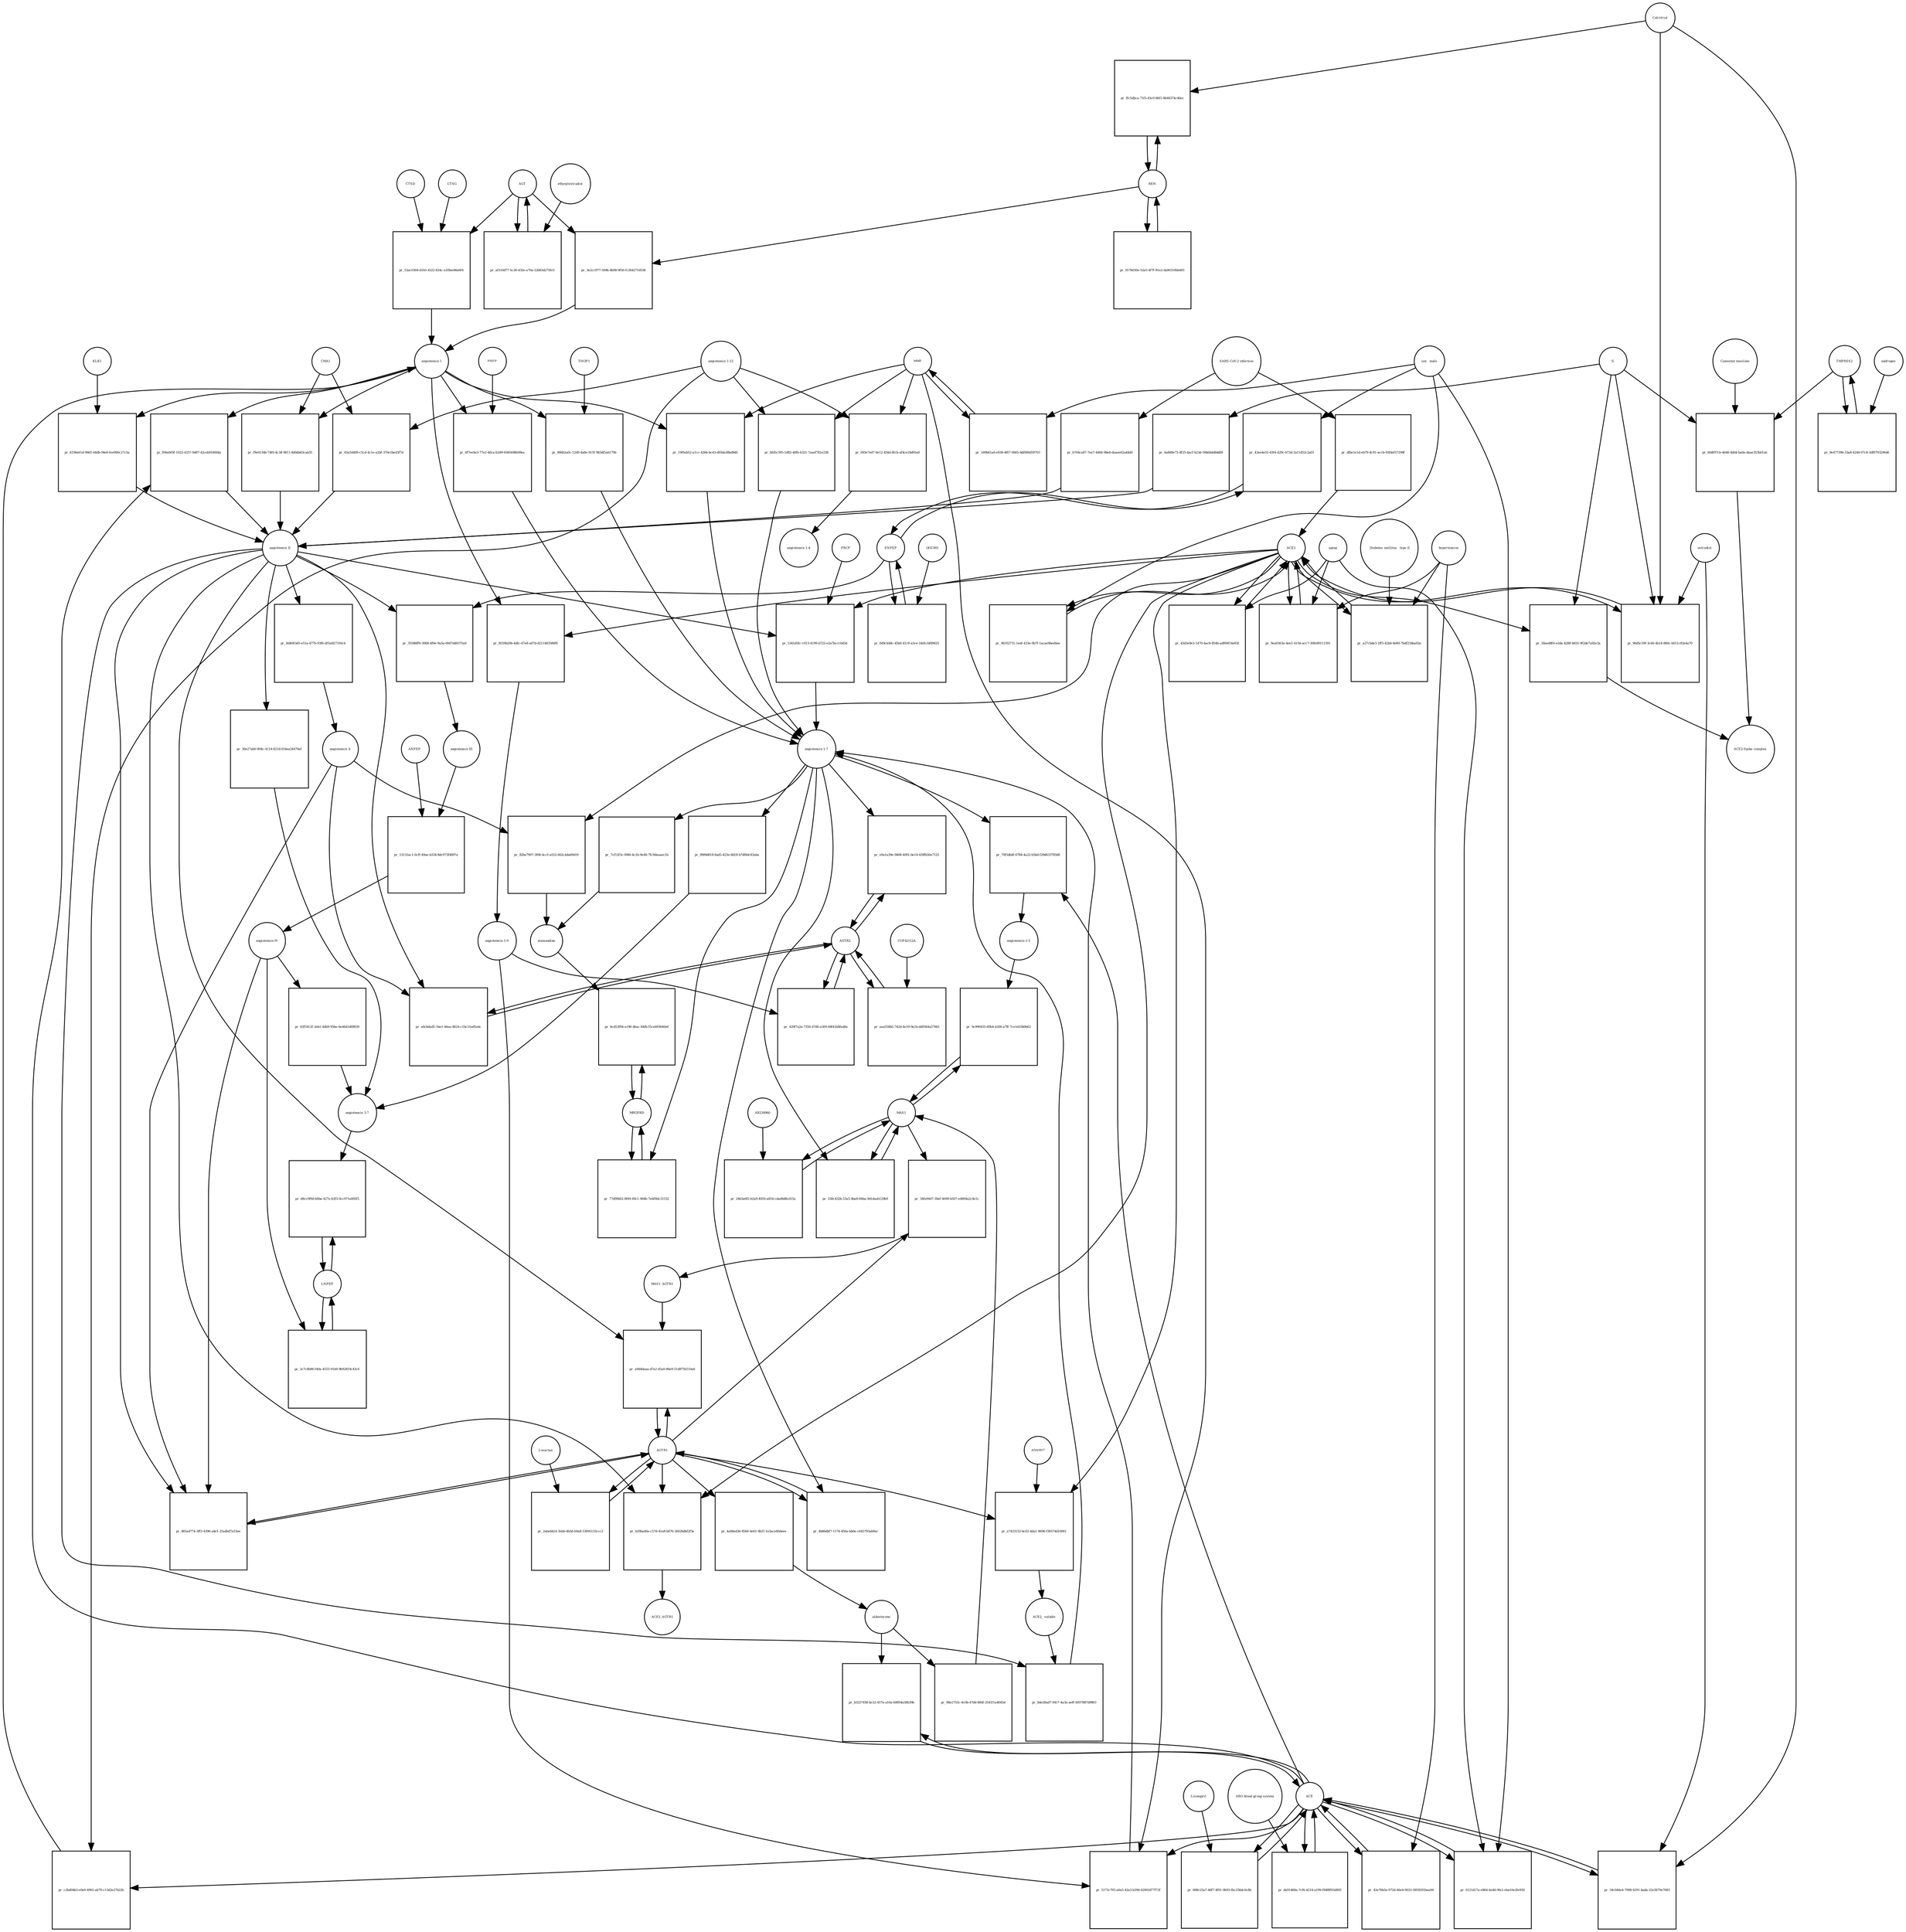 strict digraph  {
"angiotensin I" [annotation="urn_miriam_obo.chebi_CHEBI%3A2718", bipartite=0, cls="simple chemical", fontsize=4, label="angiotensin I", shape=circle];
"pr_f06a005f-1022-4337-9d87-42ceb918004a" [annotation="", bipartite=1, cls=process, fontsize=4, label="pr_f06a005f-1022-4337-9d87-42ceb918004a", shape=square];
"angiotensin II" [annotation="urn_miriam_obo.chebi_CHEBI%3A48432", bipartite=0, cls="simple chemical", fontsize=4, label="angiotensin II", shape=circle];
ACE [annotation="urn_miriam_hgnc_HGNC%3A2707", bipartite=0, cls=macromolecule, fontsize=4, label=ACE, shape=circle];
"pr_8559b20b-4dfc-47e8-a07d-d211483586f8" [annotation="", bipartite=1, cls=process, fontsize=4, label="pr_8559b20b-4dfc-47e8-a07d-d211483586f8", shape=square];
"angiotensin 1-9" [annotation="urn_miriam_obo.chebi_CHEBI%3A80128", bipartite=0, cls="simple chemical", fontsize=4, label="angiotensin 1-9", shape=circle];
ACE2 [annotation="urn_miriam_hgnc_HGNC%3A13557", bipartite=0, cls=macromolecule, fontsize=4, label=ACE2, shape=circle];
"pr_5173c795-a6a5-42a3-b394-62002d77f72f" [annotation="", bipartite=1, cls=process, fontsize=4, label="pr_5173c795-a6a5-42a3-b394-62002d77f72f", shape=square];
"angiotensin 1-7" [annotation="urn_miriam_obo.chebi_CHEBI%3A55438", bipartite=0, cls="simple chemical", fontsize=4, label="angiotensin 1-7", shape=circle];
MME [annotation="", bipartite=0, cls=macromolecule, fontsize=4, label=MME, shape=circle];
"pr_5341d5fc-c913-4199-b722-e2a7bccc645d" [annotation="", bipartite=1, cls=process, fontsize=4, label="pr_5341d5fc-c913-4199-b722-e2a7bccc645d", shape=square];
PRCP [annotation="urn_miriam_hgnc_HGNC%3A9344", bipartite=0, cls=macromolecule, fontsize=4, label=PRCP, shape=circle];
"pr_70f5db4f-6784-4a22-b5bd-f29d63378568" [annotation="", bipartite=1, cls=process, fontsize=4, label="pr_70f5db4f-6784-4a22-b5bd-f29d63378568", shape=square];
"angiotensin 1-5" [annotation="urn_miriam_obo.chebi_CHEBI%3A80129", bipartite=0, cls="simple chemical", fontsize=4, label="angiotensin 1-5", shape=circle];
REN [annotation="urn_miriam_hgnc_HGNC%3A9958", bipartite=0, cls=macromolecule, fontsize=4, label=REN, shape=circle];
"pr_ffc5dbca-71f5-43c0-86f1-8648374c46ec" [annotation="", bipartite=1, cls="omitted process", fontsize=4, label="pr_ffc5dbca-71f5-43c0-86f1-8648374c46ec", shape=square];
Calcitriol [annotation="urn_miriam_obo.chebi_CHEBI%3A17823", bipartite=0, cls="simple chemical", fontsize=4, label=Calcitriol, shape=circle];
AGT [annotation="urn_miriam_hgnc_HGNC%3A333", bipartite=0, cls=macromolecule, fontsize=4, label=AGT, shape=circle];
"pr_3e2cc977-569b-4b98-9f56-fc264271d558" [annotation="", bipartite=1, cls=process, fontsize=4, label="pr_3e2cc977-569b-4b98-9f56-fc264271d558", shape=square];
"pr_19f0ab52-a1cc-4266-bc43-d93da58bd9d0" [annotation="", bipartite=1, cls=process, fontsize=4, label="pr_19f0ab52-a1cc-4266-bc43-d93da58bd9d0", shape=square];
MAS1 [annotation="urn_miriam_hgnc_HGNC%3A6899", bipartite=0, cls=macromolecule, fontsize=4, label=MAS1, shape=circle];
"pr_9c990435-60b4-4206-a7ff-7ce1d10b0b62" [annotation="", bipartite=1, cls=process, fontsize=4, label="pr_9c990435-60b4-4206-a7ff-7ce1d10b0b62", shape=square];
"pr_7cf12f3c-f086-4c1b-9e48-7fc9deaaec1b" [annotation="", bipartite=1, cls=process, fontsize=4, label="pr_7cf12f3c-f086-4c1b-9e48-7fc9deaaec1b", shape=square];
alamandine [annotation="urn_miriam_pubchem.compound_44192273", bipartite=0, cls="simple chemical", fontsize=4, label=alamandine, shape=circle];
"pr_8d4063d5-e51a-477b-93f6-d55a827316cb" [annotation="", bipartite=1, cls=process, fontsize=4, label="pr_8d4063d5-e51a-477b-93f6-d55a827316cb", shape=square];
"angiotensin A" [annotation="urn_miriam_kegg.compound_C20970|urn_miriam_pubchem.compound_91691124", bipartite=0, cls="simple chemical", fontsize=4, label="angiotensin A", shape=circle];
"pr_82be7907-3f06-4ccf-a552-662c4da69d19" [annotation="", bipartite=1, cls=process, fontsize=4, label="pr_82be7907-3f06-4ccf-a552-662c4da69d19", shape=square];
"pr_35586ff0-3068-4f9e-9a5a-00d7d48375a9" [annotation="", bipartite=1, cls=process, fontsize=4, label="pr_35586ff0-3068-4f9e-9a5a-00d7d48375a9", shape=square];
"angiotensin III" [annotation="urn_miriam_obo.chebi_CHEBI%3A89666", bipartite=0, cls="simple chemical", fontsize=4, label="angiotensin III", shape=circle];
ENPEP [annotation="urn_miriam_hgnc_HGNC%3A3355", bipartite=0, cls=macromolecule, fontsize=4, label=ENPEP, shape=circle];
"pr_13131ac1-0cff-49ae-b334-8dc973f4897a" [annotation="", bipartite=1, cls=process, fontsize=4, label="pr_13131ac1-0cff-49ae-b334-8dc973f4897a", shape=square];
"angiotensin IV" [annotation="urn_miriam_obo.chebi_CHEBI%3A80127", bipartite=0, cls="simple chemical", fontsize=4, label="angiotensin IV", shape=circle];
"ANPEP " [annotation="urn_miriam_hgnc_HGNC%3A500", bipartite=0, cls=macromolecule, fontsize=4, label="ANPEP ", shape=circle];
AGTR2 [annotation="urn_miriam_hgnc_HGNC%3A338", bipartite=0, cls=macromolecule, fontsize=4, label=AGTR2, shape=circle];
"pr_aaa558b5-742d-4e19-9a1b-dd9364a57861" [annotation="", bipartite=1, cls=process, fontsize=4, label="pr_aaa558b5-742d-4e19-9a1b-dd9364a57861", shape=square];
CGP42112A [annotation="urn_miriam_obo.chebi_CHEBI%3A147302", bipartite=0, cls="simple chemical", fontsize=4, label=CGP42112A, shape=circle];
"pr_917b030e-52a5-4f7f-91e2-da90310bb493" [annotation="", bipartite=1, cls=process, fontsize=4, label="pr_917b030e-52a5-4f7f-91e2-da90310bb493", shape=square];
"pr_a7433152-bc62-4da1-8696-f30574d10001" [annotation="", bipartite=1, cls=process, fontsize=4, label="pr_a7433152-bc62-4da1-8696-f30574d10001", shape=square];
"ACE2_ soluble" [annotation="urn_miriam_hgnc.symbol_ACE2", bipartite=0, cls=macromolecule, fontsize=4, label="ACE2_ soluble", shape=circle];
ADAM17 [annotation="urn_miriam_hgnc_HGNC%3A195", bipartite=0, cls=macromolecule, fontsize=4, label=ADAM17, shape=circle];
AGTR1 [annotation="urn_miriam_hgnc_HGNC%3A336", bipartite=0, cls=macromolecule, fontsize=4, label=AGTR1, shape=circle];
"pr_a8cbdad5-1be1-46ea-8624-c1bc31ed5a4c" [annotation="", bipartite=1, cls=process, fontsize=4, label="pr_a8cbdad5-1be1-46ea-8624-c1bc31ed5a4c", shape=square];
MRGPRD [annotation="urn_miriam_hgnc_HGNC%3A29626", bipartite=0, cls=macromolecule, fontsize=4, label=MRGPRD, shape=circle];
"pr_bcd53f94-a196-4bac-84fb-f5ceb93640e6" [annotation="", bipartite=1, cls=process, fontsize=4, label="pr_bcd53f94-a196-4bac-84fb-f5ceb93640e6", shape=square];
"pr_8de28ad7-9417-4a3a-aeff-b937887d9803" [annotation="", bipartite=1, cls=process, fontsize=4, label="pr_8de28ad7-9417-4a3a-aeff-b937887d9803", shape=square];
"pr_96352731-1eaf-433e-9b7f-1acae9bed4ae" [annotation="", bipartite=1, cls=process, fontsize=4, label="pr_96352731-1eaf-433e-9b7f-1acae9bed4ae", shape=square];
"sex_ male" [annotation=urn_miriam_mesh_D008297, bipartite=0, cls=phenotype, fontsize=4, label="sex_ male", shape=circle];
"pr_6a8d9e73-8f25-4acf-b23d-598d44d8ddf8" [annotation="", bipartite=1, cls=process, fontsize=4, label="pr_6a8d9e73-8f25-4acf-b23d-598d44d8ddf8", shape=square];
S [annotation="urn_miriam_uniprot_P0DTC2|urn_miriam_uniprot_P59594", bipartite=0, cls=macromolecule, fontsize=4, label=S, shape=circle];
"pr_865a4774-3ff2-4396-a4e1-25a4bd7a53ee" [annotation="", bipartite=1, cls=process, fontsize=4, label="pr_865a4774-3ff2-4396-a4e1-25a4bd7a53ee", shape=square];
"pr_b29ba40a-c57d-41a8-b676-26026dbf2f5e" [annotation="", bipartite=1, cls=process, fontsize=4, label="pr_b29ba40a-c57d-41a8-b676-26026dbf2f5e", shape=square];
ACE2_AGTR1 [annotation=urn_miriam_pubmed_25225202, bipartite=0, cls=complex, fontsize=4, label=ACE2_AGTR1, shape=circle];
"pr_30aed8f4-e2da-4288-b655-9f2de7a92e3a" [annotation="", bipartite=1, cls=process, fontsize=4, label="pr_30aed8f4-e2da-4288-b655-9f2de7a92e3a", shape=square];
"ACE2-Spike complex" [annotation=urn_miriam_pubmed_32275855, bipartite=0, cls=complex, fontsize=4, label="ACE2-Spike complex", shape=circle];
"pr_b704ca87-7ea7-4466-98e8-daaee62a44d0" [annotation="", bipartite=1, cls=process, fontsize=4, label="pr_b704ca87-7ea7-4466-98e8-daaee62a44d0", shape=square];
"SARS-CoV-2 infection" [annotation="urn_miriam_taxonomy_2697049|urn_miriam_mesh_C000657245", bipartite=0, cls=phenotype, fontsize=4, label="SARS-CoV-2 infection", shape=circle];
"angiotensin 1-12" [annotation=urn_miriam_pubmed_27465904, bipartite=0, cls="simple chemical", fontsize=4, label="angiotensin 1-12", shape=circle];
"pr_65a54409-c5cd-4c1e-a2bf-376e1be43f7d" [annotation="", bipartite=1, cls=process, fontsize=4, label="pr_65a54409-c5cd-4c1e-a2bf-376e1be43f7d", shape=square];
CMA1 [annotation="urn_miriam_hgnc_HGNC%3A2097", bipartite=0, cls=macromolecule, fontsize=4, label=CMA1, shape=circle];
TMPRSS2 [annotation="urn_miriam_hgnc_HGNC%3A11876", bipartite=0, cls=macromolecule, fontsize=4, label=TMPRSS2, shape=circle];
"pr_9e47739b-33a8-4248-97c8-3df879329646" [annotation="", bipartite=1, cls="omitted process", fontsize=4, label="pr_9e47739b-33a8-4248-97c8-3df879329646", shape=square];
androgen [annotation="urn_miriam_obo.chebi_CHEBI%3A50113", bipartite=0, cls="simple chemical", fontsize=4, label=androgen, shape=circle];
"pr_093e7ed7-0e12-454d-8fcb-af4ce18d95a8" [annotation="", bipartite=1, cls=process, fontsize=4, label="pr_093e7ed7-0e12-454d-8fcb-af4ce18d95a8", shape=square];
"angiotensin 1-4" [annotation=urn_miriam_pubmed_22490446, bipartite=0, cls="simple chemical", fontsize=4, label="angiotensin 1-4", shape=circle];
"pr_34fe9447-30ef-4099-b507-e4894a2c4e1c" [annotation="", bipartite=1, cls=process, fontsize=4, label="pr_34fe9447-30ef-4099-b507-e4894a2c4e1c", shape=square];
MAS1_AGTR1 [annotation=urn_miriam_pubmed_15809376, bipartite=0, cls=complex, fontsize=4, label=MAS1_AGTR1, shape=circle];
"pr_a9d4daaa-d7a2-45a0-86e9-51d8756110a6" [annotation="", bipartite=1, cls=process, fontsize=4, label="pr_a9d4daaa-d7a2-45a0-86e9-51d8756110a6", shape=square];
"pr_688c25a7-46f7-4f01-9b93-fbc256dc0c8b" [annotation="", bipartite=1, cls=process, fontsize=4, label="pr_688c25a7-46f7-4f01-9b93-fbc256dc0c8b", shape=square];
Lisinopril [annotation="urn_miriam_obo.chebi_CHEBI%3A43755", bipartite=0, cls="simple chemical", fontsize=4, label=Lisinopril, shape=circle];
"pr_c2bd04b3-e0e6-4902-ab79-c13d2e27b22b" [annotation="", bipartite=1, cls=process, fontsize=4, label="pr_c2bd04b3-e0e6-4902-ab79-c13d2e27b22b", shape=square];
LNPEP [annotation="urn_miriam_hgnc_HGNC%3A6656", bipartite=0, cls=macromolecule, fontsize=4, label=LNPEP, shape=circle];
"pr_3c7c8b96-f40a-4555-91b9-9b92819c43c6" [annotation="", bipartite=1, cls=process, fontsize=4, label="pr_3c7c8b96-f40a-4555-91b9-9b92819c43c6", shape=square];
"pr_bfd5c395-1d82-40fb-b321-7aaef781e238" [annotation="", bipartite=1, cls=process, fontsize=4, label="pr_bfd5c395-1d82-40fb-b321-7aaef781e238", shape=square];
"pr_24b3a6f2-b2a9-4059-a854-cdad8d8cd15a" [annotation="", bipartite=1, cls=process, fontsize=4, label="pr_24b3a6f2-b2a9-4059-a854-cdad8d8cd15a", shape=square];
AR234960 [annotation="urn_miriam_pubchem.compound_146025955", bipartite=0, cls="simple chemical", fontsize=4, label=AR234960, shape=circle];
"pr_0d9c448c-45b0-41c9-a3ce-24d1cbf89625" [annotation="", bipartite=1, cls=process, fontsize=4, label="pr_0d9c448c-45b0-41c9-a3ce-24d1cbf89625", shape=square];
QGC001 [annotation=urn_miriam_pubmed_24337978, bipartite=0, cls="simple chemical", fontsize=4, label=QGC001, shape=circle];
"pr_52ac0304-d1b5-4522-824c-a1f8ee86e6f4" [annotation="", bipartite=1, cls=process, fontsize=4, label="pr_52ac0304-d1b5-4522-824c-a1f8ee86e6f4", shape=square];
CTSD [annotation="urn_miriam_hgnc_HGNC%3A2529", bipartite=0, cls=macromolecule, fontsize=4, label=CTSD, shape=circle];
CTSG [annotation="urn_miriam_hgnc_HGNC%3A2532", bipartite=0, cls=macromolecule, fontsize=4, label=CTSG, shape=circle];
"pr_f9e0134b-74f0-4c34-9811-8d0ddd3cab35" [annotation="", bipartite=1, cls=process, fontsize=4, label="pr_f9e0134b-74f0-4c34-9811-8d0ddd3cab35", shape=square];
"pr_6196e61d-9665-44db-94e6-fee990c27c5a" [annotation="", bipartite=1, cls=process, fontsize=4, label="pr_6196e61d-9665-44db-94e6-fee990c27c5a", shape=square];
KLK1 [annotation="urn_miriam_hgnc_HGNC%3A6357", bipartite=0, cls=macromolecule, fontsize=4, label=KLK1, shape=circle];
"pr_866b2a0c-12d9-4a8e-915f-983df5a6179b" [annotation="", bipartite=1, cls=process, fontsize=4, label="pr_866b2a0c-12d9-4a8e-915f-983df5a6179b", shape=square];
THOP1 [annotation="urn_miriam_hgnc_HGNC%3A11793", bipartite=0, cls=macromolecule, fontsize=4, label=THOP1, shape=circle];
"pr_6f7ee9a3-77e2-40ca-b3d9-6585698b99ea" [annotation="", bipartite=1, cls=process, fontsize=4, label="pr_6f7ee9a3-77e2-40ca-b3d9-6585698b99ea", shape=square];
PREP [annotation="urn_miriam_hgnc_HGNC%3A9358", bipartite=0, cls=macromolecule, fontsize=4, label=PREP, shape=circle];
"pr_2abebb14-3ebb-4b3d-b9a8-53095133ccc2" [annotation="", bipartite=1, cls=process, fontsize=4, label="pr_2abebb14-3ebb-4b3d-b9a8-53095133ccc2", shape=square];
Losartan [annotation="urn_miriam_obo.chebi_CHEBI%3A6541", bipartite=0, cls="simple chemical", fontsize=4, label=Losartan, shape=circle];
"pr_4b86dbf7-1174-456a-bb0e-c645793ab9ac" [annotation="", bipartite=1, cls=process, fontsize=4, label="pr_4b86dbf7-1174-456a-bb0e-c645793ab9ac", shape=square];
"pr_e9a1a39e-9468-4001-be14-439fb50e7125" [annotation="", bipartite=1, cls=process, fontsize=4, label="pr_e9a1a39e-9468-4001-be14-439fb50e7125", shape=square];
"pr_420f7a2a-7356-47d6-a369-68f41b8fed8a" [annotation="", bipartite=1, cls=process, fontsize=4, label="pr_420f7a2a-7356-47d6-a369-68f41b8fed8a", shape=square];
"pr_558c432b-53a5-4ba8-84ba-9d1daeb129b9" [annotation="", bipartite=1, cls=process, fontsize=4, label="pr_558c432b-53a5-4ba8-84ba-9d1daeb129b9", shape=square];
"pr_77d09b02-8f49-49c1-964b-7e609dc31532" [annotation="", bipartite=1, cls=process, fontsize=4, label="pr_77d09b02-8f49-49c1-964b-7e609dc31532", shape=square];
"pr_f889d818-8ad5-423e-8d18-b7df8dc83aba" [annotation="", bipartite=1, cls=process, fontsize=4, label="pr_f889d818-8ad5-423e-8d18-b7df8dc83aba", shape=square];
"angiotensin 3-7" [annotation=urn_miriam_pubmed_30934934, bipartite=0, cls="simple chemical", fontsize=4, label="angiotensin 3-7", shape=circle];
"pr_36e27ab0-904c-4114-821d-654ea24470ef" [annotation="", bipartite=1, cls=process, fontsize=4, label="pr_36e27ab0-904c-4114-821d-654ea24470ef", shape=square];
"pr_b5f5412f-3eb1-4db9-95be-6e46d1d69839" [annotation="", bipartite=1, cls=process, fontsize=4, label="pr_b5f5412f-3eb1-4db9-95be-6e46d1d69839", shape=square];
"pr_60df97cb-4648-4dd4-ba0a-daae353b01ab" [annotation="", bipartite=1, cls="omitted process", fontsize=4, label="pr_60df97cb-4648-4dd4-ba0a-daae353b01ab", shape=square];
"Camostat mesilate" [annotation="urn_miriam_obo.chebi_CHEBI%3A135632", bipartite=0, cls="simple chemical", fontsize=4, label="Camostat mesilate", shape=circle];
"pr_d8cc9f9d-b0be-427e-b3f3-0cc971a005f5" [annotation="", bipartite=1, cls=process, fontsize=4, label="pr_d8cc9f9d-b0be-427e-b3f3-0cc971a005f5", shape=square];
"pr_96d5c59f-3c66-4b14-880c-b011c83e4a70" [annotation="", bipartite=1, cls="omitted process", fontsize=4, label="pr_96d5c59f-3c66-4b14-880c-b011c83e4a70", shape=square];
estradiol [annotation="urn_miriam_obo.chebi_CHEBI%3A16469", bipartite=0, cls="simple chemical", fontsize=4, label=estradiol, shape=circle];
"pr_af310d77-5c26-432e-a70a-22b83d275fe5" [annotation="", bipartite=1, cls="omitted process", fontsize=4, label="pr_af310d77-5c26-432e-a70a-22b83d275fe5", shape=square];
ethynylestradiol [annotation="urn_miriam_obo.chebi_CHEBI%3A4903", bipartite=0, cls="simple chemical", fontsize=4, label=ethynylestradiol, shape=circle];
"pr_dfbe1e1d-eb79-4c91-accb-93f4af57298f" [annotation="", bipartite=1, cls=process, fontsize=4, label="pr_dfbe1e1d-eb79-4c91-accb-93f4af57298f", shape=square];
"pr_0121d17a-e864-4e46-9fa1-eba10e2fe930" [annotation="", bipartite=1, cls=process, fontsize=4, label="pr_0121d17a-e864-4e46-9fa1-eba10e2fe930", shape=square];
aging [annotation="urn_miriam_obo.go_GO%3A0007568", bipartite=0, cls=phenotype, fontsize=4, label=aging, shape=circle];
"pr_da91468a-7cf6-4214-a199-f948ff65d905" [annotation="", bipartite=1, cls=process, fontsize=4, label="pr_da91468a-7cf6-4214-a199-f948ff65d905", shape=square];
"ABO blood group system" [annotation=urn_miriam_mesh_D000017, bipartite=0, cls=phenotype, fontsize=4, label="ABO blood group system", shape=circle];
"pr_45d3e9e3-1470-4ac8-854b-adf69f14e83f" [annotation="", bipartite=1, cls="omitted process", fontsize=4, label="pr_45d3e9e3-1470-4ac8-854b-adf69f14e83f", shape=square];
"pr_9ea0363a-4ee1-4154-acc7-30fe89111591" [annotation="", bipartite=1, cls=process, fontsize=4, label="pr_9ea0363a-4ee1-4154-acc7-30fe89111591", shape=square];
hypertension [annotation=urn_miriam_mesh_D006973, bipartite=0, cls=phenotype, fontsize=4, label=hypertension, shape=circle];
"pr_43ee4e51-63f4-429c-b73d-2a11d52c2a01" [annotation="", bipartite=1, cls=process, fontsize=4, label="pr_43ee4e51-63f4-429c-b73d-2a11d52c2a01", shape=square];
"pr_169b61ad-e938-4f67-9065-8df690d59703" [annotation="", bipartite=1, cls=process, fontsize=4, label="pr_169b61ad-e938-4f67-9065-8df690d59703", shape=square];
"pr_b3227458-bc22-457a-a16a-b9854a58b39b" [annotation="", bipartite=1, cls=process, fontsize=4, label="pr_b3227458-bc22-457a-a16a-b9854a58b39b", shape=square];
aldosterone [annotation="urn_miriam_obo.chebi_CHEBI%3A27584", bipartite=0, cls="simple chemical", fontsize=4, label=aldosterone, shape=circle];
"pr_98e2753c-4c0b-47dd-884f-2541f1a4045d" [annotation="", bipartite=1, cls=process, fontsize=4, label="pr_98e2753c-4c0b-47dd-884f-2541f1a4045d", shape=square];
"pr_34c046e4-7098-4291-bada-22e5679e7683" [annotation="", bipartite=1, cls="omitted process", fontsize=4, label="pr_34c046e4-7098-4291-bada-22e5679e7683", shape=square];
"pr_4a84ed36-8566-4e61-8b1f-1e3ace40deee" [annotation="", bipartite=1, cls=process, fontsize=4, label="pr_4a84ed36-8566-4e61-8b1f-1e3ace40deee", shape=square];
"pr_a27cbde3-1ff5-42b4-8e80-7bdf234ba92a" [annotation="", bipartite=1, cls="omitted process", fontsize=4, label="pr_a27cbde3-1ff5-42b4-8e80-7bdf234ba92a", shape=square];
" Diabetes mellitus_ type II" [annotation=urn_miriam_mesh_D003924, bipartite=0, cls=phenotype, fontsize=4, label=" Diabetes mellitus_ type II", shape=circle];
"pr_42e76b5e-072d-46e4-9033-5859291baa94" [annotation="", bipartite=1, cls=process, fontsize=4, label="pr_42e76b5e-072d-46e4-9033-5859291baa94", shape=square];
"angiotensin I" -> "pr_f06a005f-1022-4337-9d87-42ceb918004a"  [annotation="", interaction_type=consumption];
"angiotensin I" -> "pr_8559b20b-4dfc-47e8-a07d-d211483586f8"  [annotation="", interaction_type=consumption];
"angiotensin I" -> "pr_19f0ab52-a1cc-4266-bc43-d93da58bd9d0"  [annotation="", interaction_type=consumption];
"angiotensin I" -> "pr_f9e0134b-74f0-4c34-9811-8d0ddd3cab35"  [annotation="", interaction_type=consumption];
"angiotensin I" -> "pr_6196e61d-9665-44db-94e6-fee990c27c5a"  [annotation="", interaction_type=consumption];
"angiotensin I" -> "pr_866b2a0c-12d9-4a8e-915f-983df5a6179b"  [annotation="", interaction_type=consumption];
"angiotensin I" -> "pr_6f7ee9a3-77e2-40ca-b3d9-6585698b99ea"  [annotation="", interaction_type=consumption];
"pr_f06a005f-1022-4337-9d87-42ceb918004a" -> "angiotensin II"  [annotation="", interaction_type=production];
"angiotensin II" -> "pr_5341d5fc-c913-4199-b722-e2a7bccc645d"  [annotation="", interaction_type=consumption];
"angiotensin II" -> "pr_8d4063d5-e51a-477b-93f6-d55a827316cb"  [annotation="", interaction_type=consumption];
"angiotensin II" -> "pr_35586ff0-3068-4f9e-9a5a-00d7d48375a9"  [annotation="", interaction_type=consumption];
"angiotensin II" -> "pr_a8cbdad5-1be1-46ea-8624-c1bc31ed5a4c"  [annotation="urn_miriam_pubmed_17630322|urn_miriam_taxonomy_9606|urn_miriam_pubmed_17138938", interaction_type=stimulation];
"angiotensin II" -> "pr_8de28ad7-9417-4a3a-aeff-b937887d9803"  [annotation="", interaction_type=consumption];
"angiotensin II" -> "pr_865a4774-3ff2-4396-a4e1-25a4bd7a53ee"  [annotation="urn_miriam_pubmed_26497614|urn_miriam_taxonomy_10116|urn_miriam_pubmed_17630322|urn_miriam_pubmed_32333398|urn_miriam_pubmed_17138938|urn_miriam_taxonomy_9606", interaction_type=stimulation];
"angiotensin II" -> "pr_b29ba40a-c57d-41a8-b676-26026dbf2f5e"  [annotation="urn_miriam_pubmed_25225202|urn_miriam_taxonomy_9606", interaction_type=inhibition];
"angiotensin II" -> "pr_a9d4daaa-d7a2-45a0-86e9-51d8756110a6"  [annotation="urn_miriam_pubmed_15809376|urn_miriam_taxonomy_9606", interaction_type=stimulation];
"angiotensin II" -> "pr_36e27ab0-904c-4114-821d-654ea24470ef"  [annotation="", interaction_type=consumption];
ACE -> "pr_f06a005f-1022-4337-9d87-42ceb918004a"  [annotation="urn_miriam_taxonomy_9606|urn_miriam_pubmed_10969042", interaction_type=catalysis];
ACE -> "pr_5173c795-a6a5-42a3-b394-62002d77f72f"  [annotation="urn_miriam_pubmed_15283675|urn_miriam_taxonomy_9606", interaction_type=catalysis];
ACE -> "pr_70f5db4f-6784-4a22-b5bd-f29d63378568"  [annotation="urn_miriam_pubmed_10969042|urn_miriam_taxonomy_9606", interaction_type=catalysis];
ACE -> "pr_688c25a7-46f7-4f01-9b93-fbc256dc0c8b"  [annotation="", interaction_type=consumption];
ACE -> "pr_c2bd04b3-e0e6-4902-ab79-c13d2e27b22b"  [annotation="urn_miriam_pubmed_22490446|urn_miriam_taxonomy_10116", interaction_type=catalysis];
ACE -> "pr_0121d17a-e864-4e46-9fa1-eba10e2fe930"  [annotation="", interaction_type=consumption];
ACE -> "pr_da91468a-7cf6-4214-a199-f948ff65d905"  [annotation="", interaction_type=consumption];
ACE -> "pr_b3227458-bc22-457a-a16a-b9854a58b39b"  [annotation="", interaction_type=consumption];
ACE -> "pr_34c046e4-7098-4291-bada-22e5679e7683"  [annotation="", interaction_type=consumption];
ACE -> "pr_42e76b5e-072d-46e4-9033-5859291baa94"  [annotation="", interaction_type=consumption];
"pr_8559b20b-4dfc-47e8-a07d-d211483586f8" -> "angiotensin 1-9"  [annotation="", interaction_type=production];
"angiotensin 1-9" -> "pr_5173c795-a6a5-42a3-b394-62002d77f72f"  [annotation="", interaction_type=consumption];
"angiotensin 1-9" -> "pr_420f7a2a-7356-47d6-a369-68f41b8fed8a"  [annotation="urn_miriam_pubmed_30048754|urn_miriam_taxonomy_10116", interaction_type=stimulation];
ACE2 -> "pr_8559b20b-4dfc-47e8-a07d-d211483586f8"  [annotation="urn_miriam_pubmed_10969042|urn_miriam_taxonomy_9606", interaction_type=catalysis];
ACE2 -> "pr_5341d5fc-c913-4199-b722-e2a7bccc645d"  [annotation="urn_miriam_taxonomy_10090|urn_miriam_pubmed_23392115", interaction_type=catalysis];
ACE2 -> "pr_82be7907-3f06-4ccf-a552-662c4da69d19"  [annotation="urn_miriam_pubmed_23446738|urn_miriam_taxonomy_9606", interaction_type=catalysis];
ACE2 -> "pr_a7433152-bc62-4da1-8696-f30574d10001"  [annotation="", interaction_type=consumption];
ACE2 -> "pr_96352731-1eaf-433e-9b7f-1acae9bed4ae"  [annotation="", interaction_type=consumption];
ACE2 -> "pr_b29ba40a-c57d-41a8-b676-26026dbf2f5e"  [annotation="", interaction_type=consumption];
ACE2 -> "pr_30aed8f4-e2da-4288-b655-9f2de7a92e3a"  [annotation="", interaction_type=consumption];
ACE2 -> "pr_96d5c59f-3c66-4b14-880c-b011c83e4a70"  [annotation="", interaction_type=consumption];
ACE2 -> "pr_45d3e9e3-1470-4ac8-854b-adf69f14e83f"  [annotation="", interaction_type=consumption];
ACE2 -> "pr_9ea0363a-4ee1-4154-acc7-30fe89111591"  [annotation="", interaction_type=consumption];
ACE2 -> "pr_a27cbde3-1ff5-42b4-8e80-7bdf234ba92a"  [annotation="", interaction_type=consumption];
"pr_5173c795-a6a5-42a3-b394-62002d77f72f" -> "angiotensin 1-7"  [annotation="", interaction_type=production];
"angiotensin 1-7" -> "pr_70f5db4f-6784-4a22-b5bd-f29d63378568"  [annotation="", interaction_type=consumption];
"angiotensin 1-7" -> "pr_7cf12f3c-f086-4c1b-9e48-7fc9deaaec1b"  [annotation="", interaction_type=consumption];
"angiotensin 1-7" -> "pr_4b86dbf7-1174-456a-bb0e-c645793ab9ac"  [annotation="urn_miriam_pubmed_29928987|urn_miriam_taxonomy_9606", interaction_type=inhibition];
"angiotensin 1-7" -> "pr_e9a1a39e-9468-4001-be14-439fb50e7125"  [annotation="urn_miriam_pubmed_15767466|urn_miriam_taxonomy_10116", interaction_type=stimulation];
"angiotensin 1-7" -> "pr_558c432b-53a5-4ba8-84ba-9d1daeb129b9"  [annotation="urn_miriam_pubmed_27217404|urn_miriam_taxonomy_9606", interaction_type=stimulation];
"angiotensin 1-7" -> "pr_77d09b02-8f49-49c1-964b-7e609dc31532"  [annotation="urn_miriam_pubmed_27217404|urn_miriam_taxonomy_9606", interaction_type=stimulation];
"angiotensin 1-7" -> "pr_f889d818-8ad5-423e-8d18-b7df8dc83aba"  [annotation="", interaction_type=consumption];
MME -> "pr_5173c795-a6a5-42a3-b394-62002d77f72f"  [annotation="urn_miriam_pubmed_15283675|urn_miriam_taxonomy_9606", interaction_type=catalysis];
MME -> "pr_19f0ab52-a1cc-4266-bc43-d93da58bd9d0"  [annotation="urn_miriam_taxonomy_9606|urn_miriam_pubmed_15283675", interaction_type=catalysis];
MME -> "pr_093e7ed7-0e12-454d-8fcb-af4ce18d95a8"  [annotation="urn_miriam_pubmed_22490446|urn_miriam_taxonomy_10116", interaction_type=catalysis];
MME -> "pr_bfd5c395-1d82-40fb-b321-7aaef781e238"  [annotation="urn_miriam_pubmed_22490446|urn_miriam_taxonomy_10116", interaction_type=catalysis];
MME -> "pr_169b61ad-e938-4f67-9065-8df690d59703"  [annotation="", interaction_type=consumption];
"pr_5341d5fc-c913-4199-b722-e2a7bccc645d" -> "angiotensin 1-7"  [annotation="", interaction_type=production];
PRCP -> "pr_5341d5fc-c913-4199-b722-e2a7bccc645d"  [annotation="urn_miriam_taxonomy_10090|urn_miriam_pubmed_23392115", interaction_type=catalysis];
"pr_70f5db4f-6784-4a22-b5bd-f29d63378568" -> "angiotensin 1-5"  [annotation="", interaction_type=production];
"angiotensin 1-5" -> "pr_9c990435-60b4-4206-a7ff-7ce1d10b0b62"  [annotation="urn_miriam_pubmed_27660028|urn_miriam_taxonomy_10116", interaction_type=stimulation];
REN -> "pr_ffc5dbca-71f5-43c0-86f1-8648374c46ec"  [annotation="", interaction_type=consumption];
REN -> "pr_3e2cc977-569b-4b98-9f56-fc264271d558"  [annotation="urn_miriam_pubmed_10585461|urn_miriam_taxonomy_9606", interaction_type=catalysis];
REN -> "pr_917b030e-52a5-4f7f-91e2-da90310bb493"  [annotation="", interaction_type=consumption];
"pr_ffc5dbca-71f5-43c0-86f1-8648374c46ec" -> REN  [annotation="", interaction_type=production];
Calcitriol -> "pr_ffc5dbca-71f5-43c0-86f1-8648374c46ec"  [annotation="urn_miriam_pubmed_12122115|urn_miriam_taxonomy_10090", interaction_type=inhibition];
Calcitriol -> "pr_96d5c59f-3c66-4b14-880c-b011c83e4a70"  [annotation="urn_miriam_pubmed_32432918|urn_miriam_taxonomy_9606|urn_miriam_pubmed_19864379|urn_miriam_uniprot_P59594|urn_miriam_pubmed_26562171|urn_miriam_pubmed_28944831|urn_miriam_taxonomy_10116", interaction_type=stimulation];
Calcitriol -> "pr_34c046e4-7098-4291-bada-22e5679e7683"  [annotation="urn_miriam_pubmed_26562171|urn_miriam_taxonomy_9606|urn_miriam_pubmed_28944831|urn_miriam_taxonomy_10116", interaction_type=inhibition];
AGT -> "pr_3e2cc977-569b-4b98-9f56-fc264271d558"  [annotation="", interaction_type=consumption];
AGT -> "pr_52ac0304-d1b5-4522-824c-a1f8ee86e6f4"  [annotation="", interaction_type=consumption];
AGT -> "pr_af310d77-5c26-432e-a70a-22b83d275fe5"  [annotation="", interaction_type=consumption];
"pr_3e2cc977-569b-4b98-9f56-fc264271d558" -> "angiotensin I"  [annotation="", interaction_type=production];
"pr_19f0ab52-a1cc-4266-bc43-d93da58bd9d0" -> "angiotensin 1-7"  [annotation="", interaction_type=production];
MAS1 -> "pr_9c990435-60b4-4206-a7ff-7ce1d10b0b62"  [annotation="", interaction_type=consumption];
MAS1 -> "pr_34fe9447-30ef-4099-b507-e4894a2c4e1c"  [annotation="", interaction_type=consumption];
MAS1 -> "pr_24b3a6f2-b2a9-4059-a854-cdad8d8cd15a"  [annotation="", interaction_type=consumption];
MAS1 -> "pr_558c432b-53a5-4ba8-84ba-9d1daeb129b9"  [annotation="", interaction_type=consumption];
"pr_9c990435-60b4-4206-a7ff-7ce1d10b0b62" -> MAS1  [annotation="", interaction_type=production];
"pr_7cf12f3c-f086-4c1b-9e48-7fc9deaaec1b" -> alamandine  [annotation="", interaction_type=production];
alamandine -> "pr_bcd53f94-a196-4bac-84fb-f5ceb93640e6"  [annotation="urn_miriam_pubmed_23446738|urn_miriam_taxonomy_9606", interaction_type=stimulation];
"pr_8d4063d5-e51a-477b-93f6-d55a827316cb" -> "angiotensin A"  [annotation="", interaction_type=production];
"angiotensin A" -> "pr_82be7907-3f06-4ccf-a552-662c4da69d19"  [annotation="", interaction_type=consumption];
"angiotensin A" -> "pr_a8cbdad5-1be1-46ea-8624-c1bc31ed5a4c"  [annotation="urn_miriam_pubmed_17630322|urn_miriam_taxonomy_9606|urn_miriam_pubmed_17138938", interaction_type=stimulation];
"angiotensin A" -> "pr_865a4774-3ff2-4396-a4e1-25a4bd7a53ee"  [annotation="urn_miriam_pubmed_26497614|urn_miriam_taxonomy_10116|urn_miriam_pubmed_17630322|urn_miriam_pubmed_32333398|urn_miriam_pubmed_17138938|urn_miriam_taxonomy_9606", interaction_type=stimulation];
"pr_82be7907-3f06-4ccf-a552-662c4da69d19" -> alamandine  [annotation="", interaction_type=production];
"pr_35586ff0-3068-4f9e-9a5a-00d7d48375a9" -> "angiotensin III"  [annotation="", interaction_type=production];
"angiotensin III" -> "pr_13131ac1-0cff-49ae-b334-8dc973f4897a"  [annotation="", interaction_type=consumption];
ENPEP -> "pr_35586ff0-3068-4f9e-9a5a-00d7d48375a9"  [annotation="urn_miriam_pubmed_8876246|urn_miriam_taxonomy_10090", interaction_type=catalysis];
ENPEP -> "pr_0d9c448c-45b0-41c9-a3ce-24d1cbf89625"  [annotation="", interaction_type=consumption];
ENPEP -> "pr_43ee4e51-63f4-429c-b73d-2a11d52c2a01"  [annotation="", interaction_type=consumption];
"pr_13131ac1-0cff-49ae-b334-8dc973f4897a" -> "angiotensin IV"  [annotation="", interaction_type=production];
"angiotensin IV" -> "pr_865a4774-3ff2-4396-a4e1-25a4bd7a53ee"  [annotation="urn_miriam_pubmed_26497614|urn_miriam_taxonomy_10116|urn_miriam_pubmed_17630322|urn_miriam_pubmed_32333398|urn_miriam_pubmed_17138938|urn_miriam_taxonomy_9606", interaction_type=stimulation];
"angiotensin IV" -> "pr_3c7c8b96-f40a-4555-91b9-9b92819c43c6"  [annotation="urn_miriam_pubmed_11707427|urn_miriam_taxonomy_9606", interaction_type=stimulation];
"angiotensin IV" -> "pr_b5f5412f-3eb1-4db9-95be-6e46d1d69839"  [annotation="", interaction_type=consumption];
"ANPEP " -> "pr_13131ac1-0cff-49ae-b334-8dc973f4897a"  [annotation="urn_miriam_pubmed_8876246|urn_miriam_taxonomy_10090", interaction_type=catalysis];
AGTR2 -> "pr_aaa558b5-742d-4e19-9a1b-dd9364a57861"  [annotation="", interaction_type=consumption];
AGTR2 -> "pr_a8cbdad5-1be1-46ea-8624-c1bc31ed5a4c"  [annotation="", interaction_type=consumption];
AGTR2 -> "pr_e9a1a39e-9468-4001-be14-439fb50e7125"  [annotation="", interaction_type=consumption];
AGTR2 -> "pr_420f7a2a-7356-47d6-a369-68f41b8fed8a"  [annotation="", interaction_type=consumption];
"pr_aaa558b5-742d-4e19-9a1b-dd9364a57861" -> AGTR2  [annotation="", interaction_type=production];
CGP42112A -> "pr_aaa558b5-742d-4e19-9a1b-dd9364a57861"  [annotation="urn_miriam_pubmed_25014541|urn_miriam_taxonomy_9606", interaction_type=stimulation];
"pr_917b030e-52a5-4f7f-91e2-da90310bb493" -> REN  [annotation="", interaction_type=production];
"pr_a7433152-bc62-4da1-8696-f30574d10001" -> "ACE2_ soluble"  [annotation="", interaction_type=production];
"ACE2_ soluble" -> "pr_8de28ad7-9417-4a3a-aeff-b937887d9803"  [annotation="urn_miriam_pubmed_28512108|urn_miriam_taxonomy_9606", interaction_type=stimulation];
ADAM17 -> "pr_a7433152-bc62-4da1-8696-f30574d10001"  [annotation="urn_miriam_pubmed_24227843|urn_miriam_taxonomy_9606|urn_miriam_pubmed_32333398|urn_miriam_pubmed_28512108", interaction_type=catalysis];
AGTR1 -> "pr_a7433152-bc62-4da1-8696-f30574d10001"  [annotation="urn_miriam_pubmed_24227843|urn_miriam_taxonomy_9606|urn_miriam_pubmed_32333398|urn_miriam_pubmed_28512108", interaction_type=stimulation];
AGTR1 -> "pr_865a4774-3ff2-4396-a4e1-25a4bd7a53ee"  [annotation="", interaction_type=consumption];
AGTR1 -> "pr_b29ba40a-c57d-41a8-b676-26026dbf2f5e"  [annotation="", interaction_type=consumption];
AGTR1 -> "pr_34fe9447-30ef-4099-b507-e4894a2c4e1c"  [annotation="", interaction_type=consumption];
AGTR1 -> "pr_a9d4daaa-d7a2-45a0-86e9-51d8756110a6"  [annotation="", interaction_type=consumption];
AGTR1 -> "pr_2abebb14-3ebb-4b3d-b9a8-53095133ccc2"  [annotation="", interaction_type=consumption];
AGTR1 -> "pr_4b86dbf7-1174-456a-bb0e-c645793ab9ac"  [annotation="", interaction_type=consumption];
AGTR1 -> "pr_4a84ed36-8566-4e61-8b1f-1e3ace40deee"  [annotation="urn_miriam_pubmed_1338730|urn_miriam_taxonomy_10116", interaction_type=stimulation];
"pr_a8cbdad5-1be1-46ea-8624-c1bc31ed5a4c" -> AGTR2  [annotation="", interaction_type=production];
MRGPRD -> "pr_bcd53f94-a196-4bac-84fb-f5ceb93640e6"  [annotation="", interaction_type=consumption];
MRGPRD -> "pr_77d09b02-8f49-49c1-964b-7e609dc31532"  [annotation="", interaction_type=consumption];
"pr_bcd53f94-a196-4bac-84fb-f5ceb93640e6" -> MRGPRD  [annotation="", interaction_type=production];
"pr_8de28ad7-9417-4a3a-aeff-b937887d9803" -> "angiotensin 1-7"  [annotation="", interaction_type=production];
"pr_96352731-1eaf-433e-9b7f-1acae9bed4ae" -> ACE2  [annotation="", interaction_type=production];
"sex_ male" -> "pr_96352731-1eaf-433e-9b7f-1acae9bed4ae"  [annotation="urn_miriam_pubmed_26171856|urn_miriam_taxonomy_10116|urn_miriam_pubmed_26010093", interaction_type=stimulation];
"sex_ male" -> "pr_0121d17a-e864-4e46-9fa1-eba10e2fe930"  [annotation="urn_miriam_taxonomy_9606|urn_miriam_pubmed_28174624", interaction_type=inhibition];
"sex_ male" -> "pr_43ee4e51-63f4-429c-b73d-2a11d52c2a01"  [annotation="urn_miriam_pubmed_28174624|urn_miriam_taxonomy_9606", interaction_type=inhibition];
"sex_ male" -> "pr_169b61ad-e938-4f67-9065-8df690d59703"  [annotation="urn_miriam_pubmed_28174624|urn_miriam_taxonomy_9606", interaction_type=stimulation];
"pr_6a8d9e73-8f25-4acf-b23d-598d44d8ddf8" -> "angiotensin II"  [annotation="", interaction_type=production];
S -> "pr_6a8d9e73-8f25-4acf-b23d-598d44d8ddf8"  [annotation="urn_miriam_pubmed_16007097|urn_miriam_taxonomy_10090|urn_miriam_uniprot_P59594|urn_miriam_pubmed_19375596|urn_miriam_taxonomy_9606", interaction_type=stimulation];
S -> "pr_30aed8f4-e2da-4288-b655-9f2de7a92e3a"  [annotation="", interaction_type=consumption];
S -> "pr_60df97cb-4648-4dd4-ba0a-daae353b01ab"  [annotation="", interaction_type=consumption];
S -> "pr_96d5c59f-3c66-4b14-880c-b011c83e4a70"  [annotation="urn_miriam_pubmed_32432918|urn_miriam_taxonomy_9606|urn_miriam_pubmed_19864379|urn_miriam_uniprot_P59594|urn_miriam_pubmed_26562171|urn_miriam_pubmed_28944831|urn_miriam_taxonomy_10116", interaction_type=inhibition];
"pr_865a4774-3ff2-4396-a4e1-25a4bd7a53ee" -> AGTR1  [annotation="", interaction_type=production];
"pr_b29ba40a-c57d-41a8-b676-26026dbf2f5e" -> ACE2_AGTR1  [annotation="", interaction_type=production];
"pr_30aed8f4-e2da-4288-b655-9f2de7a92e3a" -> "ACE2-Spike complex"  [annotation="", interaction_type=production];
"pr_b704ca87-7ea7-4466-98e8-daaee62a44d0" -> "angiotensin II"  [annotation="", interaction_type=production];
"SARS-CoV-2 infection" -> "pr_b704ca87-7ea7-4466-98e8-daaee62a44d0"  [annotation="urn_miriam_pubmed_32048163|urn_miriam_taxonomy_9606", interaction_type=stimulation];
"SARS-CoV-2 infection" -> "pr_dfbe1e1d-eb79-4c91-accb-93f4af57298f"  [annotation="urn_miriam_pubmed_32408336|urn_miriam_taxonomy_9606", interaction_type=inhibition];
"angiotensin 1-12" -> "pr_65a54409-c5cd-4c1e-a2bf-376e1be43f7d"  [annotation="", interaction_type=consumption];
"angiotensin 1-12" -> "pr_093e7ed7-0e12-454d-8fcb-af4ce18d95a8"  [annotation="", interaction_type=consumption];
"angiotensin 1-12" -> "pr_c2bd04b3-e0e6-4902-ab79-c13d2e27b22b"  [annotation="", interaction_type=consumption];
"angiotensin 1-12" -> "pr_bfd5c395-1d82-40fb-b321-7aaef781e238"  [annotation="", interaction_type=consumption];
"pr_65a54409-c5cd-4c1e-a2bf-376e1be43f7d" -> "angiotensin II"  [annotation="", interaction_type=production];
CMA1 -> "pr_65a54409-c5cd-4c1e-a2bf-376e1be43f7d"  [annotation="urn_miriam_pubmed_22180785|urn_miriam_taxonomy_9606", interaction_type=catalysis];
CMA1 -> "pr_f9e0134b-74f0-4c34-9811-8d0ddd3cab35"  [annotation="urn_miriam_pubmed_2266130|urn_miriam_taxonomy_9606", interaction_type=catalysis];
TMPRSS2 -> "pr_9e47739b-33a8-4248-97c8-3df879329646"  [annotation="", interaction_type=consumption];
TMPRSS2 -> "pr_60df97cb-4648-4dd4-ba0a-daae353b01ab"  [annotation="urn_miriam_pubmed_32142651|urn_miriam_taxonomy_9606|urn_miriam_uniprot_P0DTC2", interaction_type=stimulation];
"pr_9e47739b-33a8-4248-97c8-3df879329646" -> TMPRSS2  [annotation="", interaction_type=production];
androgen -> "pr_9e47739b-33a8-4248-97c8-3df879329646"  [annotation="urn_miriam_pubmed_10485450|urn_miriam_taxonomy_9606", interaction_type=stimulation];
"pr_093e7ed7-0e12-454d-8fcb-af4ce18d95a8" -> "angiotensin 1-4"  [annotation="", interaction_type=production];
"pr_34fe9447-30ef-4099-b507-e4894a2c4e1c" -> MAS1_AGTR1  [annotation="", interaction_type=production];
MAS1_AGTR1 -> "pr_a9d4daaa-d7a2-45a0-86e9-51d8756110a6"  [annotation="urn_miriam_pubmed_15809376|urn_miriam_taxonomy_9606", interaction_type=inhibition];
"pr_a9d4daaa-d7a2-45a0-86e9-51d8756110a6" -> AGTR1  [annotation="", interaction_type=production];
"pr_688c25a7-46f7-4f01-9b93-fbc256dc0c8b" -> ACE  [annotation="", interaction_type=production];
Lisinopril -> "pr_688c25a7-46f7-4f01-9b93-fbc256dc0c8b"  [annotation="urn_miriam_pubmed_2550696|urn_miriam_taxonomy_9606", interaction_type=inhibition];
"pr_c2bd04b3-e0e6-4902-ab79-c13d2e27b22b" -> "angiotensin I"  [annotation="", interaction_type=production];
LNPEP -> "pr_3c7c8b96-f40a-4555-91b9-9b92819c43c6"  [annotation="", interaction_type=consumption];
LNPEP -> "pr_d8cc9f9d-b0be-427e-b3f3-0cc971a005f5"  [annotation="", interaction_type=consumption];
"pr_3c7c8b96-f40a-4555-91b9-9b92819c43c6" -> LNPEP  [annotation="", interaction_type=production];
"pr_bfd5c395-1d82-40fb-b321-7aaef781e238" -> "angiotensin 1-7"  [annotation="", interaction_type=production];
"pr_24b3a6f2-b2a9-4059-a854-cdad8d8cd15a" -> MAS1  [annotation="", interaction_type=production];
AR234960 -> "pr_24b3a6f2-b2a9-4059-a854-cdad8d8cd15a"  [annotation="urn_miriam_pubmed_29287092|urn_miriam_taxonomy_9606", interaction_type=stimulation];
"pr_0d9c448c-45b0-41c9-a3ce-24d1cbf89625" -> ENPEP  [annotation="", interaction_type=production];
QGC001 -> "pr_0d9c448c-45b0-41c9-a3ce-24d1cbf89625"  [annotation="urn_miriam_pubmed_22710644|urn_miriam_taxonomy_10116", interaction_type=inhibition];
"pr_52ac0304-d1b5-4522-824c-a1f8ee86e6f4" -> "angiotensin I"  [annotation="", interaction_type=production];
CTSD -> "pr_52ac0304-d1b5-4522-824c-a1f8ee86e6f4"  [annotation="urn_miriam_pubmed_6172448|urn_miriam_taxonomy_9606", interaction_type=catalysis];
CTSG -> "pr_52ac0304-d1b5-4522-824c-a1f8ee86e6f4"  [annotation="urn_miriam_pubmed_6172448|urn_miriam_taxonomy_9606", interaction_type=catalysis];
"pr_f9e0134b-74f0-4c34-9811-8d0ddd3cab35" -> "angiotensin II"  [annotation="", interaction_type=production];
"pr_6196e61d-9665-44db-94e6-fee990c27c5a" -> "angiotensin II"  [annotation="", interaction_type=production];
KLK1 -> "pr_6196e61d-9665-44db-94e6-fee990c27c5a"  [annotation="urn_miriam_taxonomy_9823|urn_miriam_pubmed_6555043", interaction_type=catalysis];
"pr_866b2a0c-12d9-4a8e-915f-983df5a6179b" -> "angiotensin 1-7"  [annotation="", interaction_type=production];
THOP1 -> "pr_866b2a0c-12d9-4a8e-915f-983df5a6179b"  [annotation="urn_miriam_pubmed_24041943|urn_miriam_taxonomy_10116", interaction_type=catalysis];
"pr_6f7ee9a3-77e2-40ca-b3d9-6585698b99ea" -> "angiotensin 1-7"  [annotation="", interaction_type=production];
PREP -> "pr_6f7ee9a3-77e2-40ca-b3d9-6585698b99ea"  [annotation="urn_miriam_pubmed_1310484|urn_miriam_taxonomy_9606", interaction_type=catalysis];
"pr_2abebb14-3ebb-4b3d-b9a8-53095133ccc2" -> AGTR1  [annotation="", interaction_type=production];
Losartan -> "pr_2abebb14-3ebb-4b3d-b9a8-53095133ccc2"  [annotation="urn_miriam_pubmed_24530803|urn_miriam_taxonomy_8355", interaction_type=inhibition];
"pr_4b86dbf7-1174-456a-bb0e-c645793ab9ac" -> AGTR1  [annotation="", interaction_type=production];
"pr_e9a1a39e-9468-4001-be14-439fb50e7125" -> AGTR2  [annotation="", interaction_type=production];
"pr_420f7a2a-7356-47d6-a369-68f41b8fed8a" -> AGTR2  [annotation="", interaction_type=production];
"pr_558c432b-53a5-4ba8-84ba-9d1daeb129b9" -> MAS1  [annotation="", interaction_type=production];
"pr_77d09b02-8f49-49c1-964b-7e609dc31532" -> MRGPRD  [annotation="", interaction_type=production];
"pr_f889d818-8ad5-423e-8d18-b7df8dc83aba" -> "angiotensin 3-7"  [annotation="", interaction_type=production];
"angiotensin 3-7" -> "pr_d8cc9f9d-b0be-427e-b3f3-0cc971a005f5"  [annotation="urn_miriam_pubmed_30934934|urn_miriam_taxonomy_40674", interaction_type=stimulation];
"pr_36e27ab0-904c-4114-821d-654ea24470ef" -> "angiotensin 3-7"  [annotation="", interaction_type=production];
"pr_b5f5412f-3eb1-4db9-95be-6e46d1d69839" -> "angiotensin 3-7"  [annotation="", interaction_type=production];
"pr_60df97cb-4648-4dd4-ba0a-daae353b01ab" -> "ACE2-Spike complex"  [annotation="", interaction_type=production];
"Camostat mesilate" -> "pr_60df97cb-4648-4dd4-ba0a-daae353b01ab"  [annotation="urn_miriam_pubmed_32142651|urn_miriam_taxonomy_9606|urn_miriam_uniprot_P0DTC2", interaction_type=inhibition];
"pr_d8cc9f9d-b0be-427e-b3f3-0cc971a005f5" -> LNPEP  [annotation="", interaction_type=production];
"pr_96d5c59f-3c66-4b14-880c-b011c83e4a70" -> ACE2  [annotation="", interaction_type=production];
estradiol -> "pr_96d5c59f-3c66-4b14-880c-b011c83e4a70"  [annotation="urn_miriam_pubmed_32432918|urn_miriam_taxonomy_9606|urn_miriam_pubmed_19864379|urn_miriam_uniprot_P59594|urn_miriam_pubmed_26562171|urn_miriam_pubmed_28944831|urn_miriam_taxonomy_10116", interaction_type=modulation];
estradiol -> "pr_34c046e4-7098-4291-bada-22e5679e7683"  [annotation="urn_miriam_pubmed_26562171|urn_miriam_taxonomy_9606|urn_miriam_pubmed_28944831|urn_miriam_taxonomy_10116", interaction_type=stimulation];
"pr_af310d77-5c26-432e-a70a-22b83d275fe5" -> AGT  [annotation="", interaction_type=production];
ethynylestradiol -> "pr_af310d77-5c26-432e-a70a-22b83d275fe5"  [annotation="urn_miriam_pubmed_8351287|urn_miriam_taxonomy_10116", interaction_type=stimulation];
"pr_dfbe1e1d-eb79-4c91-accb-93f4af57298f" -> ACE2  [annotation="", interaction_type=production];
"pr_0121d17a-e864-4e46-9fa1-eba10e2fe930" -> ACE  [annotation="", interaction_type=production];
aging -> "pr_0121d17a-e864-4e46-9fa1-eba10e2fe930"  [annotation="urn_miriam_taxonomy_9606|urn_miriam_pubmed_28174624", interaction_type=inhibition];
aging -> "pr_45d3e9e3-1470-4ac8-854b-adf69f14e83f"  [annotation="urn_miriam_pubmed_32432657|urn_miriam_taxonomy_9606", interaction_type=stimulation];
aging -> "pr_9ea0363a-4ee1-4154-acc7-30fe89111591"  [annotation="urn_miriam_pubmed_28174624|urn_miriam_taxonomy_9606|urn_miriam_pubmed_27965422", interaction_type=stimulation];
"pr_da91468a-7cf6-4214-a199-f948ff65d905" -> ACE  [annotation="", interaction_type=production];
"ABO blood group system" -> "pr_da91468a-7cf6-4214-a199-f948ff65d905"  [annotation="urn_miriam_pubmed_24803075|urn_miriam_pubmed_32343152|urn_miriam_pubmed_20066004|urn_miriam_pubmed_23937567|urn_miriam_taxonomy_9606", interaction_type=modulation];
"pr_45d3e9e3-1470-4ac8-854b-adf69f14e83f" -> ACE2  [annotation="", interaction_type=production];
"pr_9ea0363a-4ee1-4154-acc7-30fe89111591" -> ACE2  [annotation="", interaction_type=production];
hypertension -> "pr_9ea0363a-4ee1-4154-acc7-30fe89111591"  [annotation="urn_miriam_pubmed_28174624|urn_miriam_taxonomy_9606|urn_miriam_pubmed_27965422", interaction_type=stimulation];
hypertension -> "pr_a27cbde3-1ff5-42b4-8e80-7bdf234ba92a"  [annotation="urn_miriam_pubmed_18403595|urn_miriam_pubmed_19034303|urn_miriam_taxonomy_9606", interaction_type=inhibition];
hypertension -> "pr_42e76b5e-072d-46e4-9033-5859291baa94"  [annotation="urn_miriam_pubmed_18403595|urn_miriam_taxonomy_9606", interaction_type=stimulation];
"pr_43ee4e51-63f4-429c-b73d-2a11d52c2a01" -> ENPEP  [annotation="", interaction_type=production];
"pr_169b61ad-e938-4f67-9065-8df690d59703" -> MME  [annotation="", interaction_type=production];
"pr_b3227458-bc22-457a-a16a-b9854a58b39b" -> ACE  [annotation="", interaction_type=production];
aldosterone -> "pr_b3227458-bc22-457a-a16a-b9854a58b39b"  [annotation="urn_miriam_pubmed_31165585|urn_miriam_taxonomy_9606", interaction_type=stimulation];
aldosterone -> "pr_98e2753c-4c0b-47dd-884f-2541f1a4045d"  [annotation="urn_miriam_pubmed_31165585|urn_miriam_taxonomy_9606", interaction_type=inhibition];
"pr_98e2753c-4c0b-47dd-884f-2541f1a4045d" -> MAS1  [annotation="", interaction_type=production];
"pr_34c046e4-7098-4291-bada-22e5679e7683" -> ACE  [annotation="", interaction_type=production];
"pr_4a84ed36-8566-4e61-8b1f-1e3ace40deee" -> aldosterone  [annotation="", interaction_type=production];
"pr_a27cbde3-1ff5-42b4-8e80-7bdf234ba92a" -> ACE2  [annotation="", interaction_type=production];
" Diabetes mellitus_ type II" -> "pr_a27cbde3-1ff5-42b4-8e80-7bdf234ba92a"  [annotation="urn_miriam_pubmed_18403595|urn_miriam_pubmed_19034303|urn_miriam_taxonomy_9606", interaction_type=inhibition];
"pr_42e76b5e-072d-46e4-9033-5859291baa94" -> ACE  [annotation="", interaction_type=production];
}
